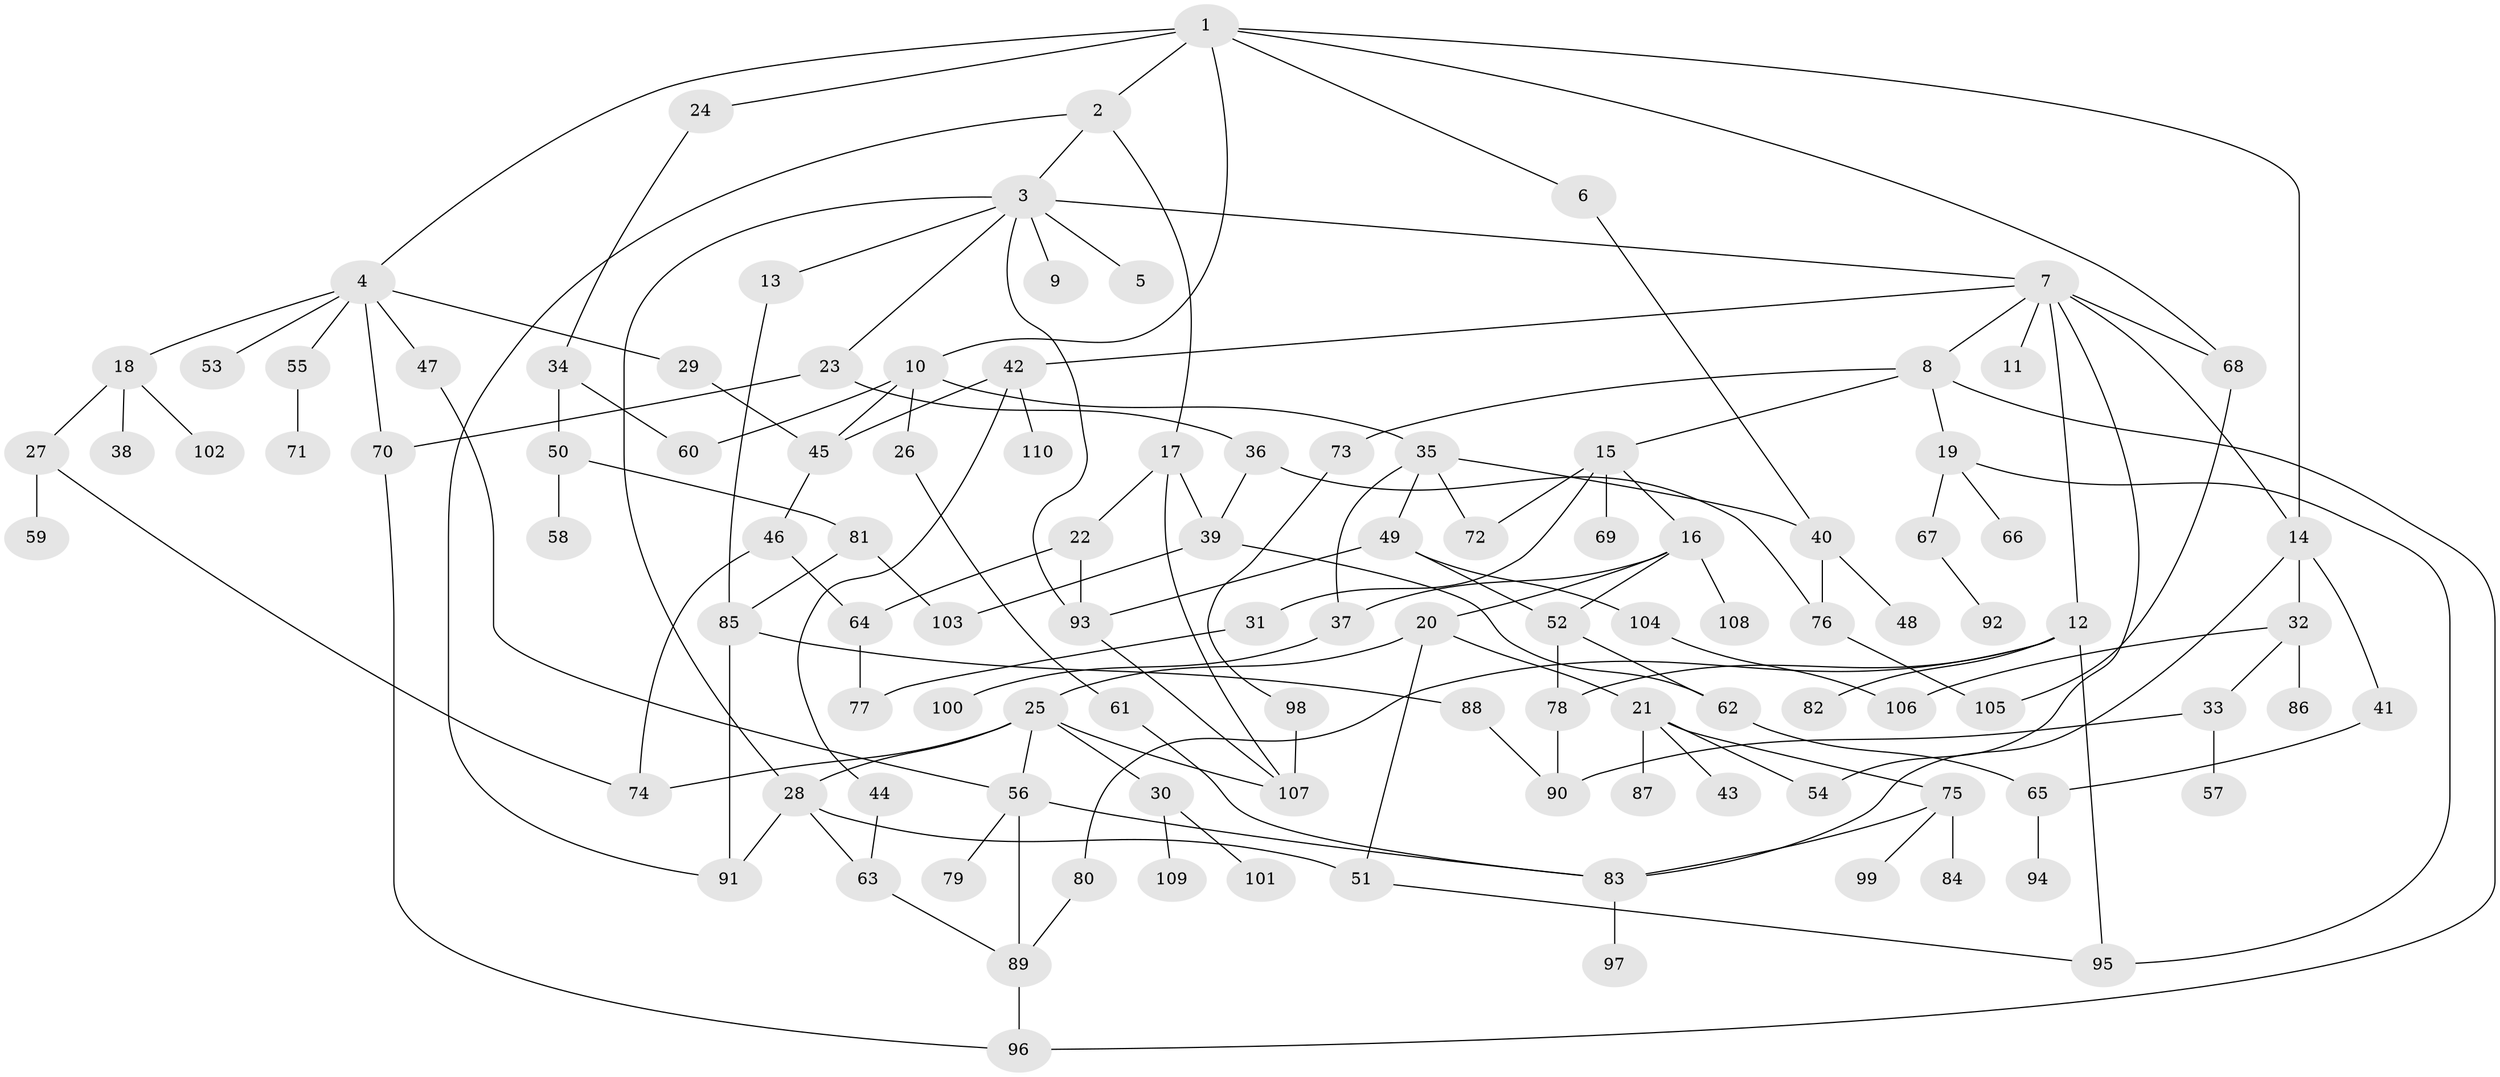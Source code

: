 // Generated by graph-tools (version 1.1) at 2025/01/03/09/25 03:01:04]
// undirected, 110 vertices, 155 edges
graph export_dot {
graph [start="1"]
  node [color=gray90,style=filled];
  1;
  2;
  3;
  4;
  5;
  6;
  7;
  8;
  9;
  10;
  11;
  12;
  13;
  14;
  15;
  16;
  17;
  18;
  19;
  20;
  21;
  22;
  23;
  24;
  25;
  26;
  27;
  28;
  29;
  30;
  31;
  32;
  33;
  34;
  35;
  36;
  37;
  38;
  39;
  40;
  41;
  42;
  43;
  44;
  45;
  46;
  47;
  48;
  49;
  50;
  51;
  52;
  53;
  54;
  55;
  56;
  57;
  58;
  59;
  60;
  61;
  62;
  63;
  64;
  65;
  66;
  67;
  68;
  69;
  70;
  71;
  72;
  73;
  74;
  75;
  76;
  77;
  78;
  79;
  80;
  81;
  82;
  83;
  84;
  85;
  86;
  87;
  88;
  89;
  90;
  91;
  92;
  93;
  94;
  95;
  96;
  97;
  98;
  99;
  100;
  101;
  102;
  103;
  104;
  105;
  106;
  107;
  108;
  109;
  110;
  1 -- 2;
  1 -- 4;
  1 -- 6;
  1 -- 10;
  1 -- 14;
  1 -- 24;
  1 -- 68;
  2 -- 3;
  2 -- 17;
  2 -- 91;
  3 -- 5;
  3 -- 7;
  3 -- 9;
  3 -- 13;
  3 -- 23;
  3 -- 28;
  3 -- 93;
  4 -- 18;
  4 -- 29;
  4 -- 47;
  4 -- 53;
  4 -- 55;
  4 -- 70;
  6 -- 40;
  7 -- 8;
  7 -- 11;
  7 -- 12;
  7 -- 42;
  7 -- 54;
  7 -- 68;
  7 -- 14;
  8 -- 15;
  8 -- 19;
  8 -- 73;
  8 -- 96;
  10 -- 26;
  10 -- 35;
  10 -- 45;
  10 -- 60;
  12 -- 78;
  12 -- 80;
  12 -- 82;
  12 -- 95;
  13 -- 85;
  14 -- 32;
  14 -- 41;
  14 -- 83;
  15 -- 16;
  15 -- 31;
  15 -- 69;
  15 -- 72;
  16 -- 20;
  16 -- 52;
  16 -- 108;
  16 -- 37;
  17 -- 22;
  17 -- 107;
  17 -- 39;
  18 -- 27;
  18 -- 38;
  18 -- 102;
  19 -- 66;
  19 -- 67;
  19 -- 95;
  20 -- 21;
  20 -- 25;
  20 -- 51;
  21 -- 43;
  21 -- 75;
  21 -- 87;
  21 -- 54;
  22 -- 64;
  22 -- 93;
  23 -- 36;
  23 -- 70;
  24 -- 34;
  25 -- 28;
  25 -- 30;
  25 -- 56;
  25 -- 74;
  25 -- 107;
  26 -- 61;
  27 -- 59;
  27 -- 74;
  28 -- 91;
  28 -- 51;
  28 -- 63;
  29 -- 45;
  30 -- 101;
  30 -- 109;
  31 -- 77;
  32 -- 33;
  32 -- 86;
  32 -- 106;
  33 -- 57;
  33 -- 90;
  34 -- 50;
  34 -- 60;
  35 -- 37;
  35 -- 49;
  35 -- 72;
  35 -- 40;
  36 -- 39;
  36 -- 76;
  37 -- 100;
  39 -- 62;
  39 -- 103;
  40 -- 48;
  40 -- 76;
  41 -- 65;
  42 -- 44;
  42 -- 110;
  42 -- 45;
  44 -- 63;
  45 -- 46;
  46 -- 64;
  46 -- 74;
  47 -- 56;
  49 -- 93;
  49 -- 104;
  49 -- 52;
  50 -- 58;
  50 -- 81;
  51 -- 95;
  52 -- 78;
  52 -- 62;
  55 -- 71;
  56 -- 79;
  56 -- 89;
  56 -- 83;
  61 -- 83;
  62 -- 65;
  63 -- 89;
  64 -- 77;
  65 -- 94;
  67 -- 92;
  68 -- 105;
  70 -- 96;
  73 -- 98;
  75 -- 84;
  75 -- 99;
  75 -- 83;
  76 -- 105;
  78 -- 90;
  80 -- 89;
  81 -- 103;
  81 -- 85;
  83 -- 97;
  85 -- 88;
  85 -- 91;
  88 -- 90;
  89 -- 96;
  93 -- 107;
  98 -- 107;
  104 -- 106;
}
